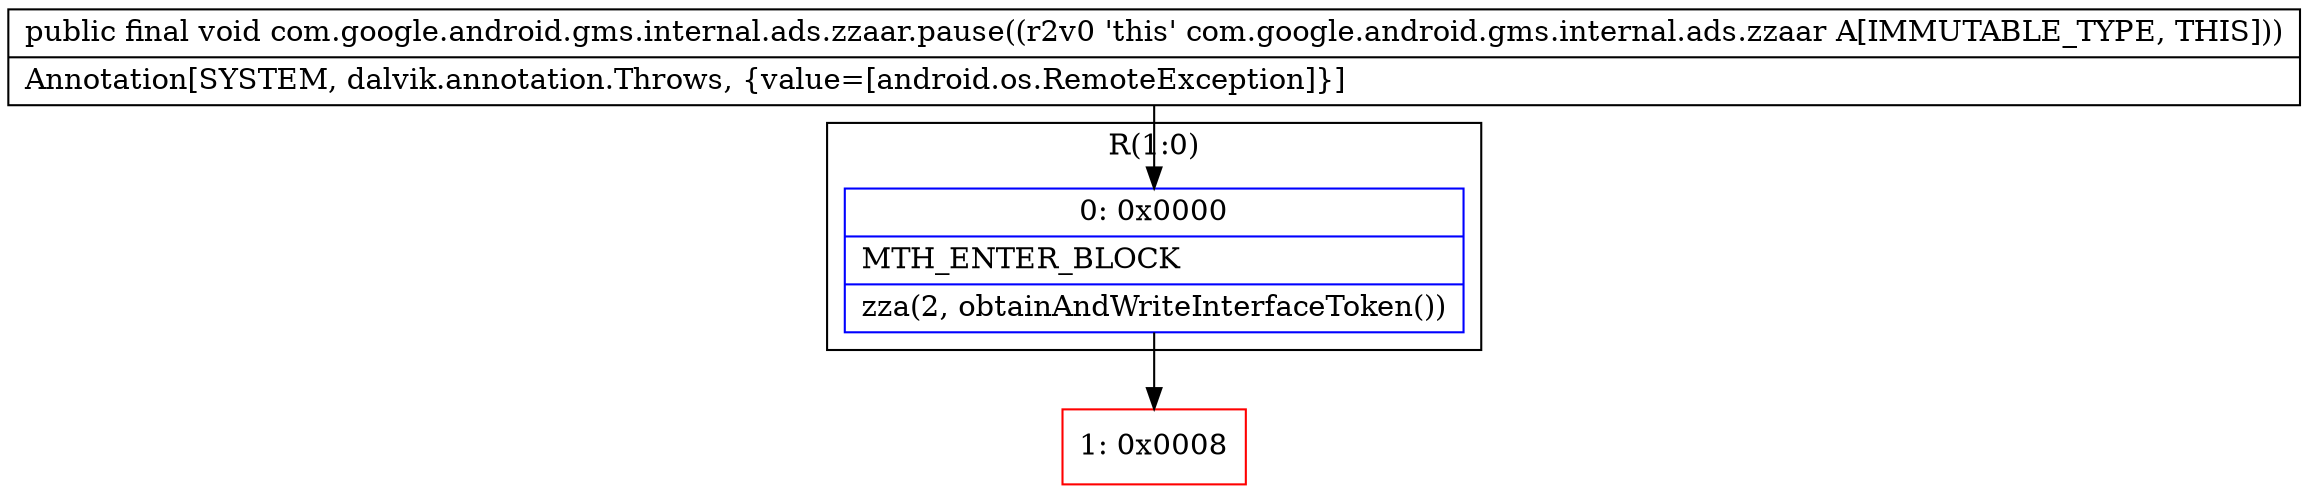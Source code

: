 digraph "CFG forcom.google.android.gms.internal.ads.zzaar.pause()V" {
subgraph cluster_Region_1502674122 {
label = "R(1:0)";
node [shape=record,color=blue];
Node_0 [shape=record,label="{0\:\ 0x0000|MTH_ENTER_BLOCK\l|zza(2, obtainAndWriteInterfaceToken())\l}"];
}
Node_1 [shape=record,color=red,label="{1\:\ 0x0008}"];
MethodNode[shape=record,label="{public final void com.google.android.gms.internal.ads.zzaar.pause((r2v0 'this' com.google.android.gms.internal.ads.zzaar A[IMMUTABLE_TYPE, THIS]))  | Annotation[SYSTEM, dalvik.annotation.Throws, \{value=[android.os.RemoteException]\}]\l}"];
MethodNode -> Node_0;
Node_0 -> Node_1;
}

